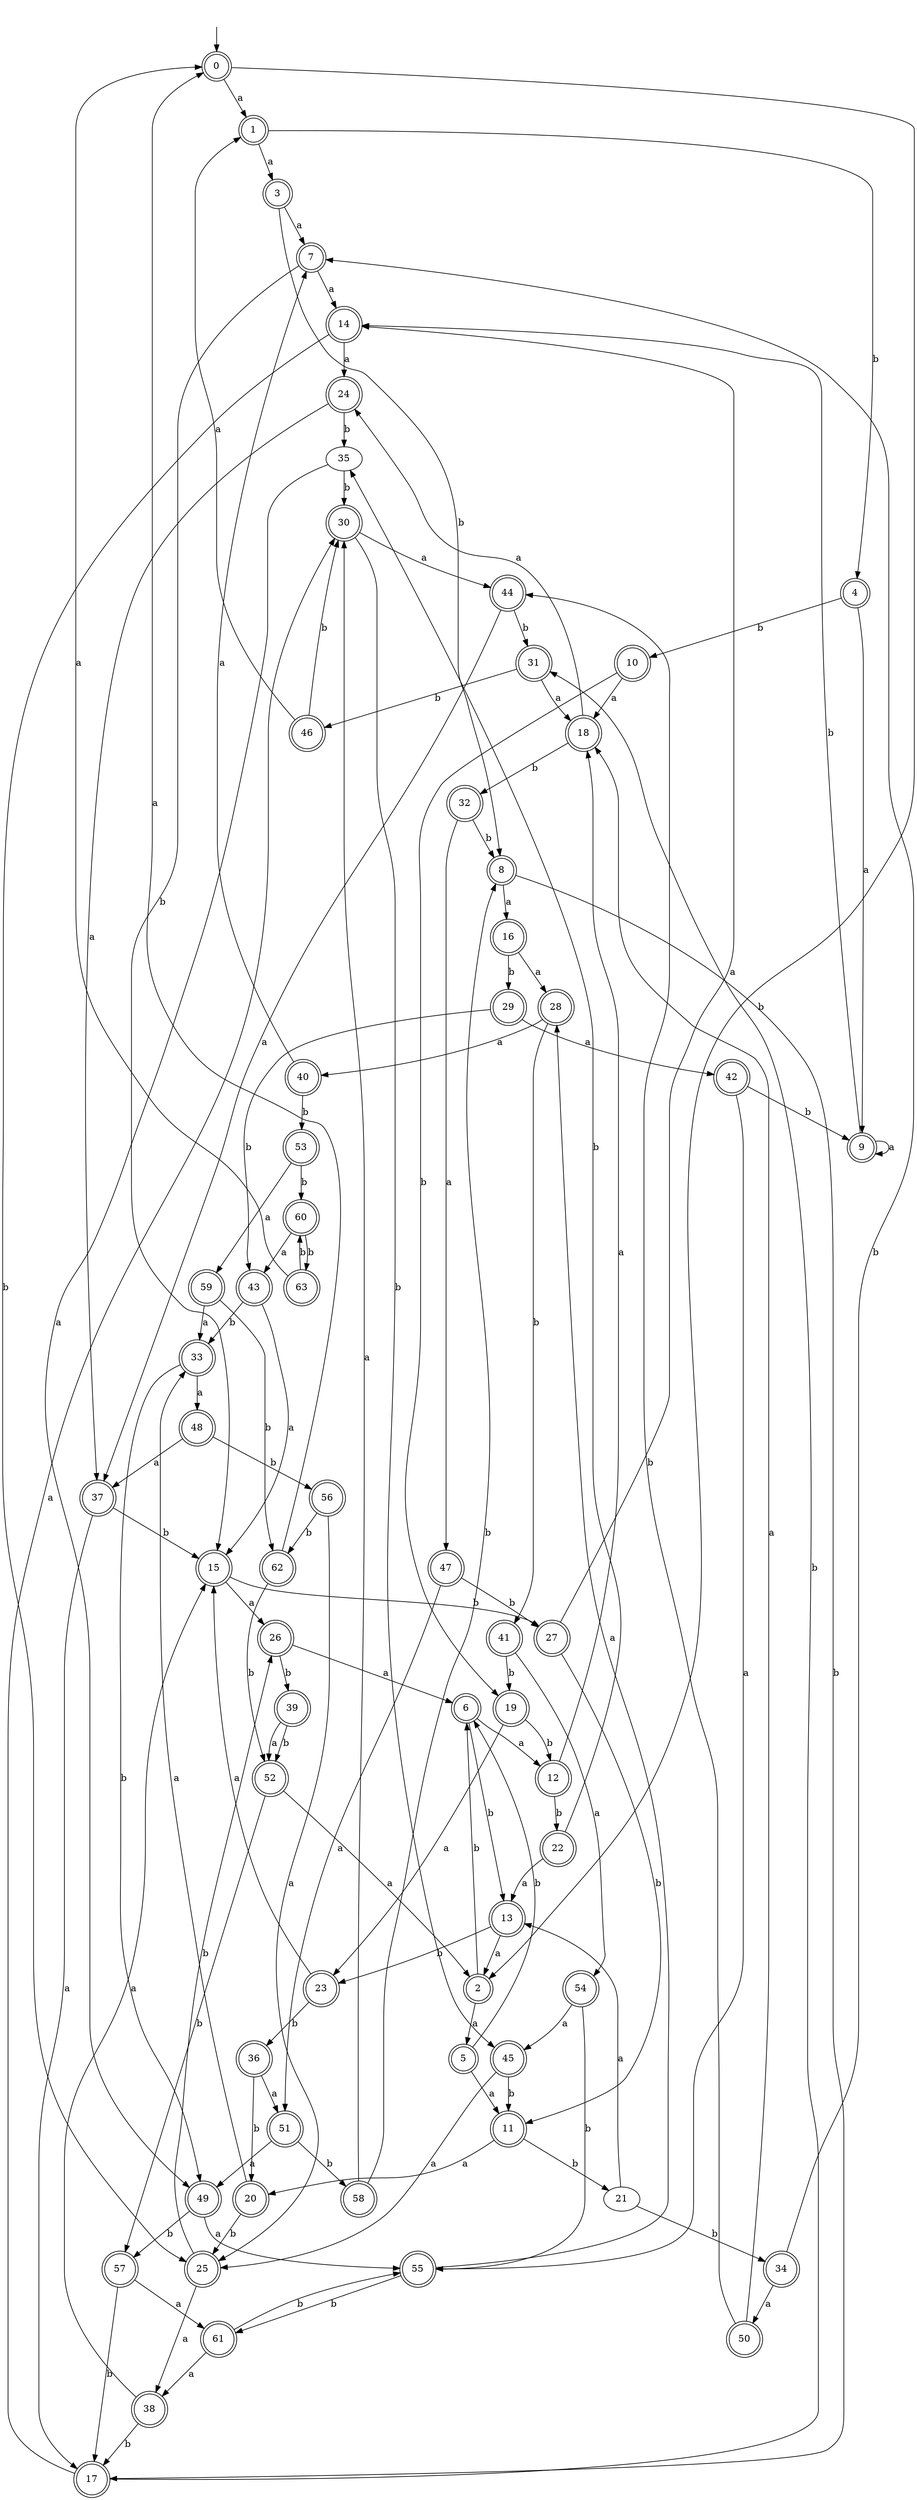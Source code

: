 digraph RandomDFA {
  __start0 [label="", shape=none];
  __start0 -> 0 [label=""];
  0 [shape=circle] [shape=doublecircle]
  0 -> 1 [label="a"]
  0 -> 2 [label="b"]
  1 [shape=doublecircle]
  1 -> 3 [label="a"]
  1 -> 4 [label="b"]
  2 [shape=doublecircle]
  2 -> 5 [label="a"]
  2 -> 6 [label="b"]
  3 [shape=doublecircle]
  3 -> 7 [label="a"]
  3 -> 8 [label="b"]
  4 [shape=doublecircle]
  4 -> 9 [label="a"]
  4 -> 10 [label="b"]
  5 [shape=doublecircle]
  5 -> 11 [label="a"]
  5 -> 6 [label="b"]
  6 [shape=doublecircle]
  6 -> 12 [label="a"]
  6 -> 13 [label="b"]
  7 [shape=doublecircle]
  7 -> 14 [label="a"]
  7 -> 15 [label="b"]
  8 [shape=doublecircle]
  8 -> 16 [label="a"]
  8 -> 17 [label="b"]
  9 [shape=doublecircle]
  9 -> 9 [label="a"]
  9 -> 14 [label="b"]
  10 [shape=doublecircle]
  10 -> 18 [label="a"]
  10 -> 19 [label="b"]
  11 [shape=doublecircle]
  11 -> 20 [label="a"]
  11 -> 21 [label="b"]
  12 [shape=doublecircle]
  12 -> 18 [label="a"]
  12 -> 22 [label="b"]
  13 [shape=doublecircle]
  13 -> 2 [label="a"]
  13 -> 23 [label="b"]
  14 [shape=doublecircle]
  14 -> 24 [label="a"]
  14 -> 25 [label="b"]
  15 [shape=doublecircle]
  15 -> 26 [label="a"]
  15 -> 27 [label="b"]
  16 [shape=doublecircle]
  16 -> 28 [label="a"]
  16 -> 29 [label="b"]
  17 [shape=doublecircle]
  17 -> 30 [label="a"]
  17 -> 31 [label="b"]
  18 [shape=doublecircle]
  18 -> 24 [label="a"]
  18 -> 32 [label="b"]
  19 [shape=doublecircle]
  19 -> 23 [label="a"]
  19 -> 12 [label="b"]
  20 [shape=doublecircle]
  20 -> 33 [label="a"]
  20 -> 25 [label="b"]
  21
  21 -> 13 [label="a"]
  21 -> 34 [label="b"]
  22 [shape=doublecircle]
  22 -> 13 [label="a"]
  22 -> 35 [label="b"]
  23 [shape=doublecircle]
  23 -> 15 [label="a"]
  23 -> 36 [label="b"]
  24 [shape=doublecircle]
  24 -> 37 [label="a"]
  24 -> 35 [label="b"]
  25 [shape=doublecircle]
  25 -> 38 [label="a"]
  25 -> 26 [label="b"]
  26 [shape=doublecircle]
  26 -> 6 [label="a"]
  26 -> 39 [label="b"]
  27 [shape=doublecircle]
  27 -> 14 [label="a"]
  27 -> 11 [label="b"]
  28 [shape=doublecircle]
  28 -> 40 [label="a"]
  28 -> 41 [label="b"]
  29 [shape=doublecircle]
  29 -> 42 [label="a"]
  29 -> 43 [label="b"]
  30 [shape=doublecircle]
  30 -> 44 [label="a"]
  30 -> 45 [label="b"]
  31 [shape=doublecircle]
  31 -> 18 [label="a"]
  31 -> 46 [label="b"]
  32 [shape=doublecircle]
  32 -> 47 [label="a"]
  32 -> 8 [label="b"]
  33 [shape=doublecircle]
  33 -> 48 [label="a"]
  33 -> 49 [label="b"]
  34 [shape=doublecircle]
  34 -> 50 [label="a"]
  34 -> 7 [label="b"]
  35
  35 -> 49 [label="a"]
  35 -> 30 [label="b"]
  36 [shape=doublecircle]
  36 -> 51 [label="a"]
  36 -> 20 [label="b"]
  37 [shape=doublecircle]
  37 -> 17 [label="a"]
  37 -> 15 [label="b"]
  38 [shape=doublecircle]
  38 -> 15 [label="a"]
  38 -> 17 [label="b"]
  39 [shape=doublecircle]
  39 -> 52 [label="a"]
  39 -> 52 [label="b"]
  40 [shape=doublecircle]
  40 -> 7 [label="a"]
  40 -> 53 [label="b"]
  41 [shape=doublecircle]
  41 -> 54 [label="a"]
  41 -> 19 [label="b"]
  42 [shape=doublecircle]
  42 -> 55 [label="a"]
  42 -> 9 [label="b"]
  43 [shape=doublecircle]
  43 -> 15 [label="a"]
  43 -> 33 [label="b"]
  44 [shape=doublecircle]
  44 -> 37 [label="a"]
  44 -> 31 [label="b"]
  45 [shape=doublecircle]
  45 -> 25 [label="a"]
  45 -> 11 [label="b"]
  46 [shape=doublecircle]
  46 -> 1 [label="a"]
  46 -> 30 [label="b"]
  47 [shape=doublecircle]
  47 -> 51 [label="a"]
  47 -> 27 [label="b"]
  48 [shape=doublecircle]
  48 -> 37 [label="a"]
  48 -> 56 [label="b"]
  49 [shape=doublecircle]
  49 -> 55 [label="a"]
  49 -> 57 [label="b"]
  50 [shape=doublecircle]
  50 -> 18 [label="a"]
  50 -> 44 [label="b"]
  51 [shape=doublecircle]
  51 -> 49 [label="a"]
  51 -> 58 [label="b"]
  52 [shape=doublecircle]
  52 -> 2 [label="a"]
  52 -> 57 [label="b"]
  53 [shape=doublecircle]
  53 -> 59 [label="a"]
  53 -> 60 [label="b"]
  54 [shape=doublecircle]
  54 -> 45 [label="a"]
  54 -> 55 [label="b"]
  55 [shape=doublecircle]
  55 -> 28 [label="a"]
  55 -> 61 [label="b"]
  56 [shape=doublecircle]
  56 -> 25 [label="a"]
  56 -> 62 [label="b"]
  57 [shape=doublecircle]
  57 -> 61 [label="a"]
  57 -> 17 [label="b"]
  58 [shape=doublecircle]
  58 -> 30 [label="a"]
  58 -> 8 [label="b"]
  59 [shape=doublecircle]
  59 -> 33 [label="a"]
  59 -> 62 [label="b"]
  60 [shape=doublecircle]
  60 -> 43 [label="a"]
  60 -> 63 [label="b"]
  61 [shape=doublecircle]
  61 -> 38 [label="a"]
  61 -> 55 [label="b"]
  62 [shape=doublecircle]
  62 -> 0 [label="a"]
  62 -> 52 [label="b"]
  63 [shape=doublecircle]
  63 -> 0 [label="a"]
  63 -> 60 [label="b"]
}

